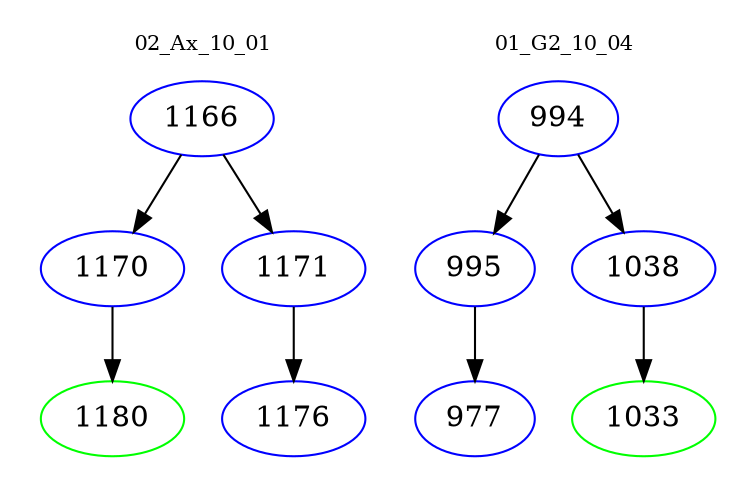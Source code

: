 digraph{
subgraph cluster_0 {
color = white
label = "02_Ax_10_01";
fontsize=10;
T0_1166 [label="1166", color="blue"]
T0_1166 -> T0_1170 [color="black"]
T0_1170 [label="1170", color="blue"]
T0_1170 -> T0_1180 [color="black"]
T0_1180 [label="1180", color="green"]
T0_1166 -> T0_1171 [color="black"]
T0_1171 [label="1171", color="blue"]
T0_1171 -> T0_1176 [color="black"]
T0_1176 [label="1176", color="blue"]
}
subgraph cluster_1 {
color = white
label = "01_G2_10_04";
fontsize=10;
T1_994 [label="994", color="blue"]
T1_994 -> T1_995 [color="black"]
T1_995 [label="995", color="blue"]
T1_995 -> T1_977 [color="black"]
T1_977 [label="977", color="blue"]
T1_994 -> T1_1038 [color="black"]
T1_1038 [label="1038", color="blue"]
T1_1038 -> T1_1033 [color="black"]
T1_1033 [label="1033", color="green"]
}
}
